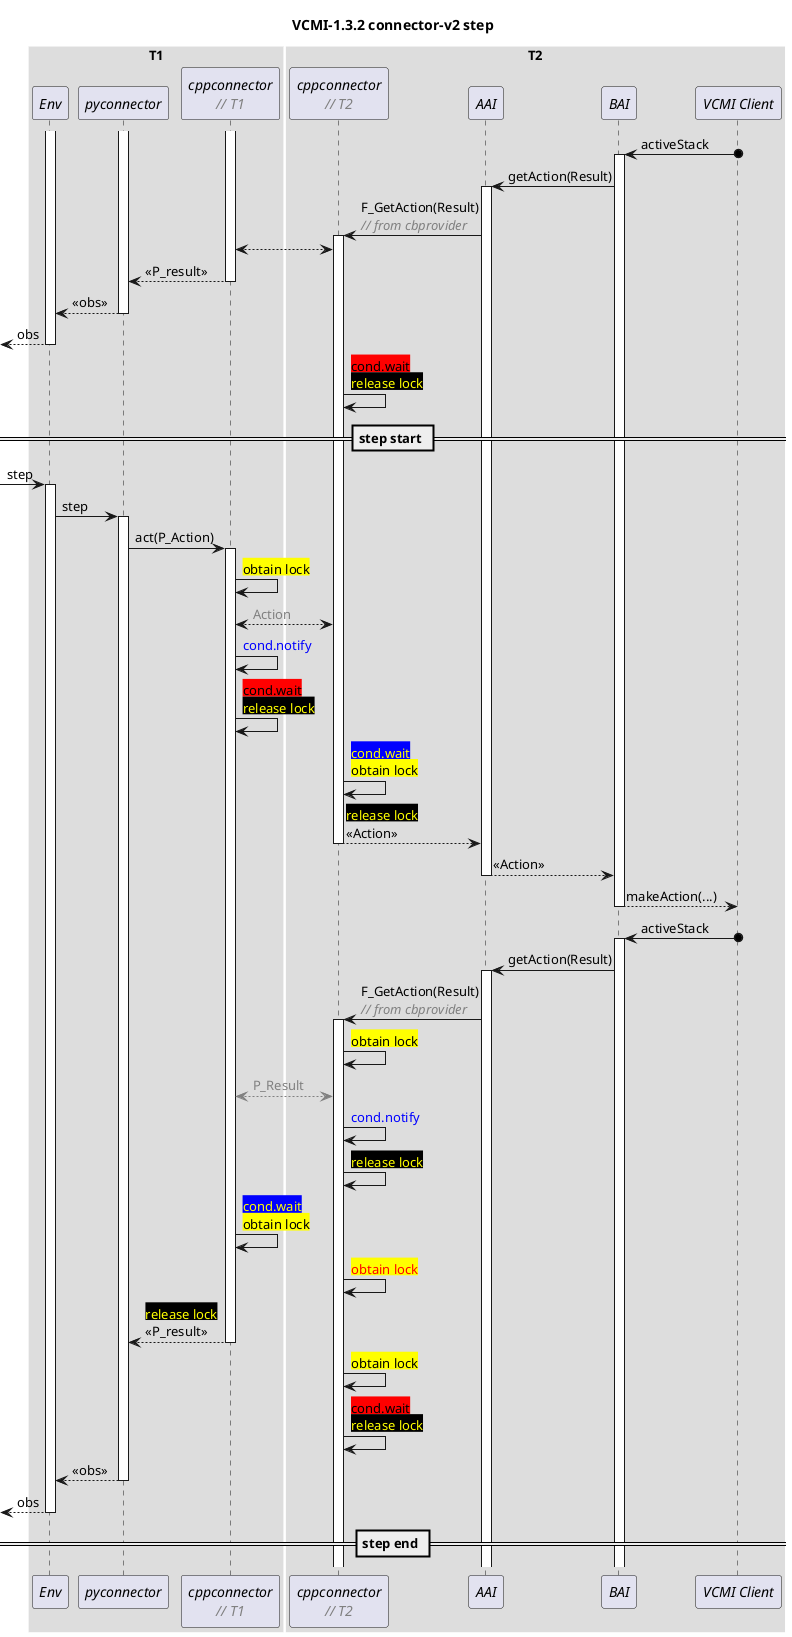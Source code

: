 @startuml "vcmi-1.32-connector-v2-step"

title "VCMI-1.3.2 connector-v2 step"

skinparam sequenceBoxBorderColor #FFF

!$nbsp = "<U+00A0>"

' workaround the fact that text alignment can only be
' set globally. Using hspace(n) returns N monospaced
' $nbsp chars
!function $hspace($length)
  !$res = ""
  !$i = $length
  !while $i > 0
    !$res = $res + $nbsp
    !$i = $i - 1
  !endwhile
  !return "<font:monospaced>"+$res+"</font>"
!endfunction

!function $desc($txt)
  !return "<font:Arial><color:Gray><i>// "+$txt+"</i></color></font>"
!endfunction

!function $wait($set)
  !if ($set == 0)
    !return "<back:red>cond.wait</back>\n"+$lock(0)
  !endif

  !return "<color:yellow><back:blue>cond.wait</back></color>\n"+$lock(1,1)
!endfunction

!function $notify()
  !return "<color:blue>cond.notify</color>"
!endfunction

!function $lock($obtain)
  !if ($obtain == 1)
    !return "<back:yellow>obtain lock</back>"
  !else
    !return "<color:yellow><back:black>release lock</back></color>"
  !endif
!endfunction

!function $lock($obtain, $success)
  !if ($obtain == 0 || $success == 1)
    !return $lock($obtain)
  !endif
  ' failed to obtain
  !return "<back:yellow><color:red>obtain lock</color></back>"
!endfunction

!function $sharevar($name)
  !return "<color:gray>"+$name+"</color>"
!endfunction

box T1
participant "//Env//" as env
participant "//pyconnector//" as py
participant "//cppconnector//\n$desc(T1)" as cpp1
end box

box T2
participant "//cppconnector//\n$desc(T2)" as cpp2
participant "//AAI//" as aai
participant "//BAI//" as bai
participant "//VCMI Client//" as vcmiclient
end box

activate cpp1
activate py
activate env

vcmiclient o-> bai ++ : activeStack
bai -> aai ++ : getAction(Result)
aai -> cpp2 ++ : F_GetAction(Result)\n$desc("from cbprovider")
cpp2 <--> cpp1 :
cpp1 --> py -- : <<P_result>>
py --> env -- : <<obs>>
[<-- env -- : obs
cpp2 -> cpp2 : $wait(0)

== step start ==

[-> env ++ : step
env -> py ++ : step
py -> cpp1 ++ : act(P_Action)
cpp1 -> cpp1 : $lock(1,1)
cpp1 <--> cpp2 : $sharevar(Action)
cpp1 -> cpp1 : $notify()
cpp1 -> cpp1 : $wait(0)
cpp2 -> cpp2 : $wait(1)
cpp2 --> aai -- : $lock(0)\n<<Action>>
aai --> bai -- : <<Action>>
bai --> vcmiclient -- : makeAction(...)

vcmiclient o-> bai ++ : activeStack
bai -> aai ++ : getAction(Result)
aai -> cpp2 ++ : F_GetAction(Result)\n$desc("from cbprovider")
cpp2 -> cpp2 : $lock(1,1)
cpp2 <--[#gray]> cpp1 : $sharevar(P_Result)
cpp2 -> cpp2 : $notify()
cpp2 -> cpp2 : $lock(0)
cpp1 -> cpp1 : $wait(1)
cpp2 -> cpp2 : $lock(1,0)
cpp1 --> py -- : $lock(0)\n<<P_result>>
cpp2 -> cpp2 : $lock(1,1)
cpp2 -> cpp2 : $wait(0)
py --> env -- : <<obs>>
[<-- env -- : obs

== step end ==

@enduml
